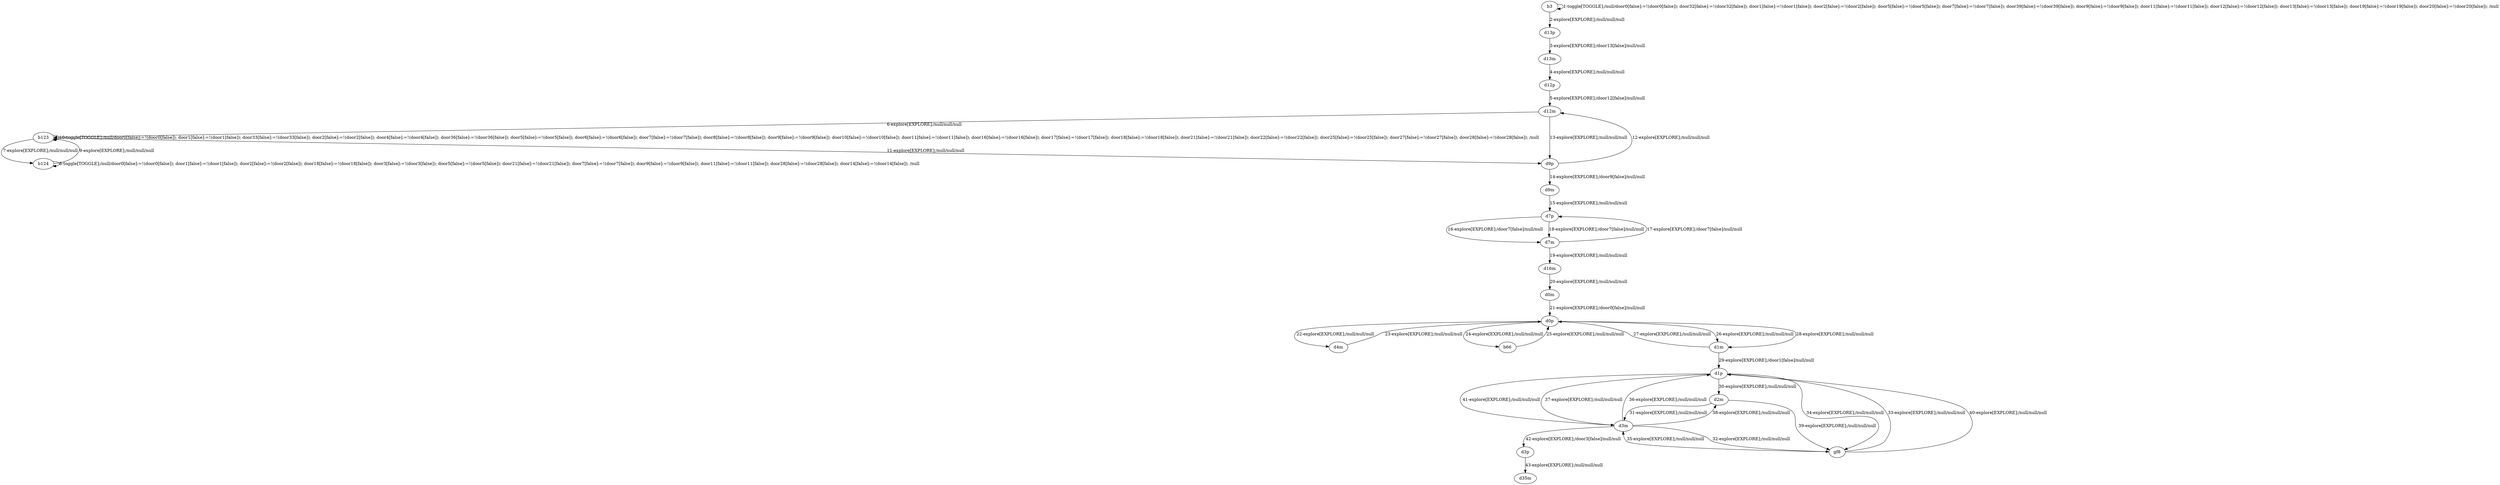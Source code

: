 # Total number of goals covered by this test: 1
# d1p --> d2m

digraph g {
"b3" -> "b3" [label = "1-toggle[TOGGLE];/null/door0[false]:=!(door0[false]); door32[false]:=!(door32[false]); door1[false]:=!(door1[false]); door2[false]:=!(door2[false]); door5[false]:=!(door5[false]); door7[false]:=!(door7[false]); door39[false]:=!(door39[false]); door9[false]:=!(door9[false]); door11[false]:=!(door11[false]); door12[false]:=!(door12[false]); door13[false]:=!(door13[false]); door19[false]:=!(door19[false]); door20[false]:=!(door20[false]); /null"];
"b3" -> "d13p" [label = "2-explore[EXPLORE];/null/null/null"];
"d13p" -> "d13m" [label = "3-explore[EXPLORE];/door13[false]/null/null"];
"d13m" -> "d12p" [label = "4-explore[EXPLORE];/null/null/null"];
"d12p" -> "d12m" [label = "5-explore[EXPLORE];/door12[false]/null/null"];
"d12m" -> "b123" [label = "6-explore[EXPLORE];/null/null/null"];
"b123" -> "b124" [label = "7-explore[EXPLORE];/null/null/null"];
"b124" -> "b124" [label = "8-toggle[TOGGLE];/null/door0[false]:=!(door0[false]); door1[false]:=!(door1[false]); door2[false]:=!(door2[false]); door18[false]:=!(door18[false]); door3[false]:=!(door3[false]); door5[false]:=!(door5[false]); door21[false]:=!(door21[false]); door7[false]:=!(door7[false]); door9[false]:=!(door9[false]); door11[false]:=!(door11[false]); door28[false]:=!(door28[false]); door14[false]:=!(door14[false]); /null"];
"b124" -> "b123" [label = "9-explore[EXPLORE];/null/null/null"];
"b123" -> "b123" [label = "10-toggle[TOGGLE];/null/door0[false]:=!(door0[false]); door1[false]:=!(door1[false]); door33[false]:=!(door33[false]); door2[false]:=!(door2[false]); door4[false]:=!(door4[false]); door36[false]:=!(door36[false]); door5[false]:=!(door5[false]); door6[false]:=!(door6[false]); door7[false]:=!(door7[false]); door8[false]:=!(door8[false]); door9[false]:=!(door9[false]); door10[false]:=!(door10[false]); door11[false]:=!(door11[false]); door16[false]:=!(door16[false]); door17[false]:=!(door17[false]); door18[false]:=!(door18[false]); door21[false]:=!(door21[false]); door22[false]:=!(door22[false]); door25[false]:=!(door25[false]); door27[false]:=!(door27[false]); door28[false]:=!(door28[false]); /null"];
"b123" -> "d9p" [label = "11-explore[EXPLORE];/null/null/null"];
"d9p" -> "d12m" [label = "12-explore[EXPLORE];/null/null/null"];
"d12m" -> "d9p" [label = "13-explore[EXPLORE];/null/null/null"];
"d9p" -> "d9m" [label = "14-explore[EXPLORE];/door9[false]/null/null"];
"d9m" -> "d7p" [label = "15-explore[EXPLORE];/null/null/null"];
"d7p" -> "d7m" [label = "16-explore[EXPLORE];/door7[false]/null/null"];
"d7m" -> "d7p" [label = "17-explore[EXPLORE];/door7[false]/null/null"];
"d7p" -> "d7m" [label = "18-explore[EXPLORE];/door7[false]/null/null"];
"d7m" -> "d16m" [label = "19-explore[EXPLORE];/null/null/null"];
"d16m" -> "d0m" [label = "20-explore[EXPLORE];/null/null/null"];
"d0m" -> "d0p" [label = "21-explore[EXPLORE];/door0[false]/null/null"];
"d0p" -> "d4m" [label = "22-explore[EXPLORE];/null/null/null"];
"d4m" -> "d0p" [label = "23-explore[EXPLORE];/null/null/null"];
"d0p" -> "b66" [label = "24-explore[EXPLORE];/null/null/null"];
"b66" -> "d0p" [label = "25-explore[EXPLORE];/null/null/null"];
"d0p" -> "d1m" [label = "26-explore[EXPLORE];/null/null/null"];
"d1m" -> "d0p" [label = "27-explore[EXPLORE];/null/null/null"];
"d0p" -> "d1m" [label = "28-explore[EXPLORE];/null/null/null"];
"d1m" -> "d1p" [label = "29-explore[EXPLORE];/door1[false]/null/null"];
"d1p" -> "d2m" [label = "30-explore[EXPLORE];/null/null/null"];
"d2m" -> "d3m" [label = "31-explore[EXPLORE];/null/null/null"];
"d3m" -> "gf8" [label = "32-explore[EXPLORE];/null/null/null"];
"gf8" -> "d1p" [label = "33-explore[EXPLORE];/null/null/null"];
"d1p" -> "gf8" [label = "34-explore[EXPLORE];/null/null/null"];
"gf8" -> "d3m" [label = "35-explore[EXPLORE];/null/null/null"];
"d3m" -> "d1p" [label = "36-explore[EXPLORE];/null/null/null"];
"d1p" -> "d3m" [label = "37-explore[EXPLORE];/null/null/null"];
"d3m" -> "d2m" [label = "38-explore[EXPLORE];/null/null/null"];
"d2m" -> "gf8" [label = "39-explore[EXPLORE];/null/null/null"];
"gf8" -> "d1p" [label = "40-explore[EXPLORE];/null/null/null"];
"d1p" -> "d3m" [label = "41-explore[EXPLORE];/null/null/null"];
"d3m" -> "d3p" [label = "42-explore[EXPLORE];/door3[false]/null/null"];
"d3p" -> "d35m" [label = "43-explore[EXPLORE];/null/null/null"];
}
